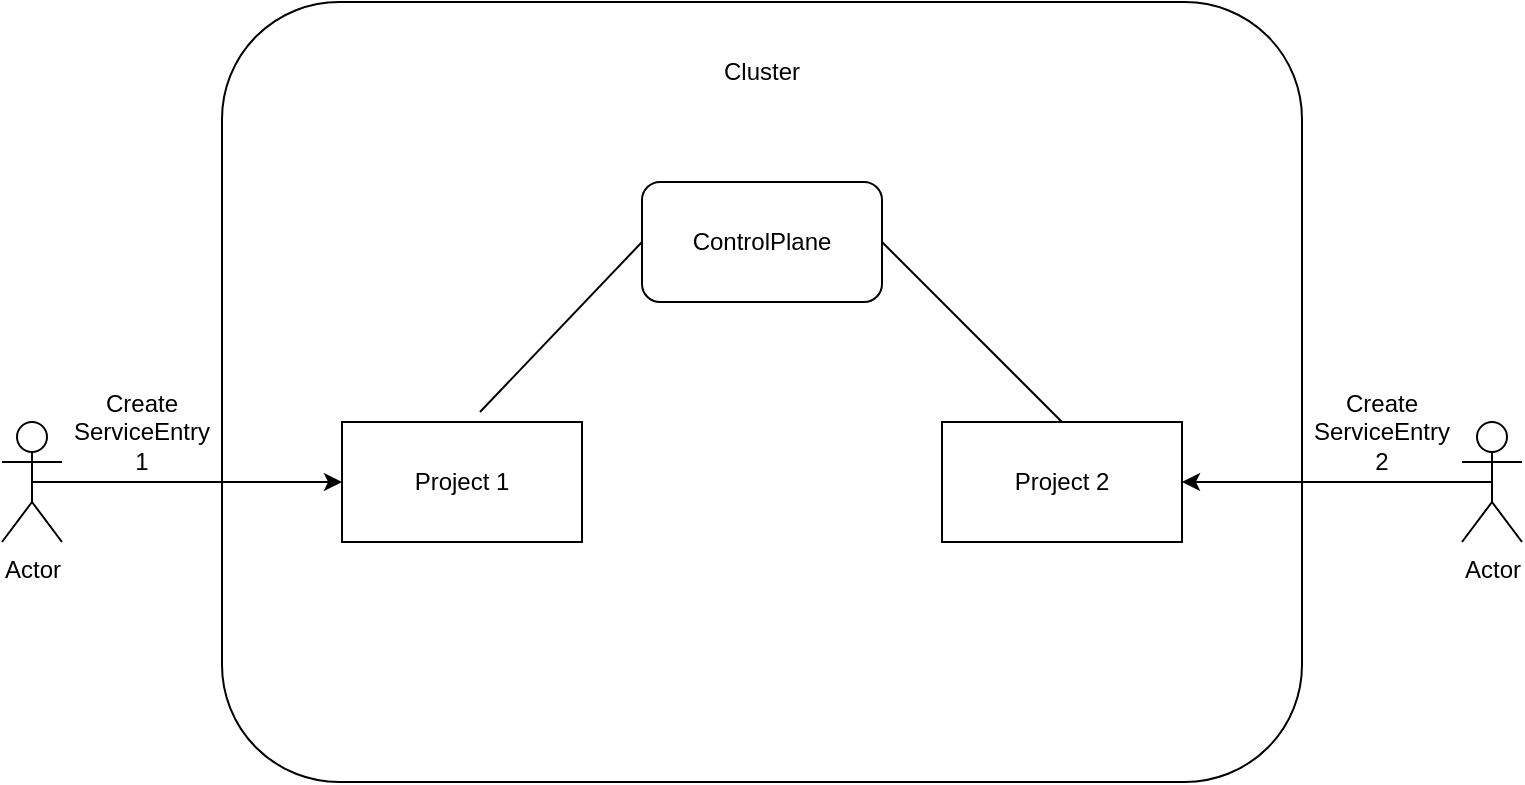 <mxfile version="16.2.7" type="github">
  <diagram id="Si3UvmJNlUfvOLtOrc9J" name="Page-1">
    <mxGraphModel dx="2062" dy="1140" grid="1" gridSize="10" guides="1" tooltips="1" connect="1" arrows="1" fold="1" page="1" pageScale="1" pageWidth="850" pageHeight="1100" math="0" shadow="0">
      <root>
        <mxCell id="0" />
        <mxCell id="1" parent="0" />
        <mxCell id="27GMGzZxA9rp-J1lbXiZ-1" value="" style="rounded=1;whiteSpace=wrap;html=1;" vertex="1" parent="1">
          <mxGeometry x="130" y="260" width="540" height="390" as="geometry" />
        </mxCell>
        <mxCell id="27GMGzZxA9rp-J1lbXiZ-2" value="&lt;div&gt;Cluster&lt;/div&gt;" style="text;html=1;strokeColor=none;fillColor=none;align=center;verticalAlign=middle;whiteSpace=wrap;rounded=0;" vertex="1" parent="1">
          <mxGeometry x="370" y="280" width="60" height="30" as="geometry" />
        </mxCell>
        <mxCell id="27GMGzZxA9rp-J1lbXiZ-3" value="Project 1" style="rounded=0;whiteSpace=wrap;html=1;" vertex="1" parent="1">
          <mxGeometry x="190" y="470" width="120" height="60" as="geometry" />
        </mxCell>
        <mxCell id="27GMGzZxA9rp-J1lbXiZ-4" value="Project 2" style="rounded=0;whiteSpace=wrap;html=1;" vertex="1" parent="1">
          <mxGeometry x="490" y="470" width="120" height="60" as="geometry" />
        </mxCell>
        <mxCell id="27GMGzZxA9rp-J1lbXiZ-5" value="ControlPlane" style="rounded=1;whiteSpace=wrap;html=1;" vertex="1" parent="1">
          <mxGeometry x="340" y="350" width="120" height="60" as="geometry" />
        </mxCell>
        <mxCell id="27GMGzZxA9rp-J1lbXiZ-6" value="" style="endArrow=none;html=1;rounded=0;exitX=0.575;exitY=-0.083;exitDx=0;exitDy=0;exitPerimeter=0;entryX=0;entryY=0.5;entryDx=0;entryDy=0;" edge="1" parent="1" source="27GMGzZxA9rp-J1lbXiZ-3" target="27GMGzZxA9rp-J1lbXiZ-5">
          <mxGeometry width="50" height="50" relative="1" as="geometry">
            <mxPoint x="400" y="600" as="sourcePoint" />
            <mxPoint x="450" y="550" as="targetPoint" />
          </mxGeometry>
        </mxCell>
        <mxCell id="27GMGzZxA9rp-J1lbXiZ-7" value="" style="endArrow=none;html=1;rounded=0;exitX=1;exitY=0.5;exitDx=0;exitDy=0;entryX=0.5;entryY=0;entryDx=0;entryDy=0;" edge="1" parent="1" source="27GMGzZxA9rp-J1lbXiZ-5" target="27GMGzZxA9rp-J1lbXiZ-4">
          <mxGeometry width="50" height="50" relative="1" as="geometry">
            <mxPoint x="400" y="600" as="sourcePoint" />
            <mxPoint x="450" y="550" as="targetPoint" />
          </mxGeometry>
        </mxCell>
        <mxCell id="27GMGzZxA9rp-J1lbXiZ-8" value="Actor" style="shape=umlActor;verticalLabelPosition=bottom;verticalAlign=top;html=1;outlineConnect=0;" vertex="1" parent="1">
          <mxGeometry x="20" y="470" width="30" height="60" as="geometry" />
        </mxCell>
        <mxCell id="27GMGzZxA9rp-J1lbXiZ-12" value="" style="endArrow=classic;html=1;rounded=0;exitX=0.5;exitY=0.5;exitDx=0;exitDy=0;exitPerimeter=0;entryX=0;entryY=0.5;entryDx=0;entryDy=0;" edge="1" parent="1" source="27GMGzZxA9rp-J1lbXiZ-8" target="27GMGzZxA9rp-J1lbXiZ-3">
          <mxGeometry width="50" height="50" relative="1" as="geometry">
            <mxPoint x="400" y="600" as="sourcePoint" />
            <mxPoint x="450" y="550" as="targetPoint" />
          </mxGeometry>
        </mxCell>
        <mxCell id="27GMGzZxA9rp-J1lbXiZ-13" value="Actor" style="shape=umlActor;verticalLabelPosition=bottom;verticalAlign=top;html=1;outlineConnect=0;" vertex="1" parent="1">
          <mxGeometry x="750" y="470" width="30" height="60" as="geometry" />
        </mxCell>
        <mxCell id="27GMGzZxA9rp-J1lbXiZ-14" value="" style="endArrow=classic;html=1;rounded=0;entryX=1;entryY=0.5;entryDx=0;entryDy=0;exitX=0.5;exitY=0.5;exitDx=0;exitDy=0;exitPerimeter=0;" edge="1" parent="1" source="27GMGzZxA9rp-J1lbXiZ-13" target="27GMGzZxA9rp-J1lbXiZ-4">
          <mxGeometry width="50" height="50" relative="1" as="geometry">
            <mxPoint x="400" y="600" as="sourcePoint" />
            <mxPoint x="450" y="550" as="targetPoint" />
          </mxGeometry>
        </mxCell>
        <mxCell id="27GMGzZxA9rp-J1lbXiZ-15" value="Create ServiceEntry 1" style="text;html=1;strokeColor=none;fillColor=none;align=center;verticalAlign=middle;whiteSpace=wrap;rounded=0;" vertex="1" parent="1">
          <mxGeometry x="60" y="460" width="60" height="30" as="geometry" />
        </mxCell>
        <mxCell id="27GMGzZxA9rp-J1lbXiZ-16" value="Create ServiceEntry 2" style="text;html=1;strokeColor=none;fillColor=none;align=center;verticalAlign=middle;whiteSpace=wrap;rounded=0;" vertex="1" parent="1">
          <mxGeometry x="680" y="460" width="60" height="30" as="geometry" />
        </mxCell>
      </root>
    </mxGraphModel>
  </diagram>
</mxfile>
